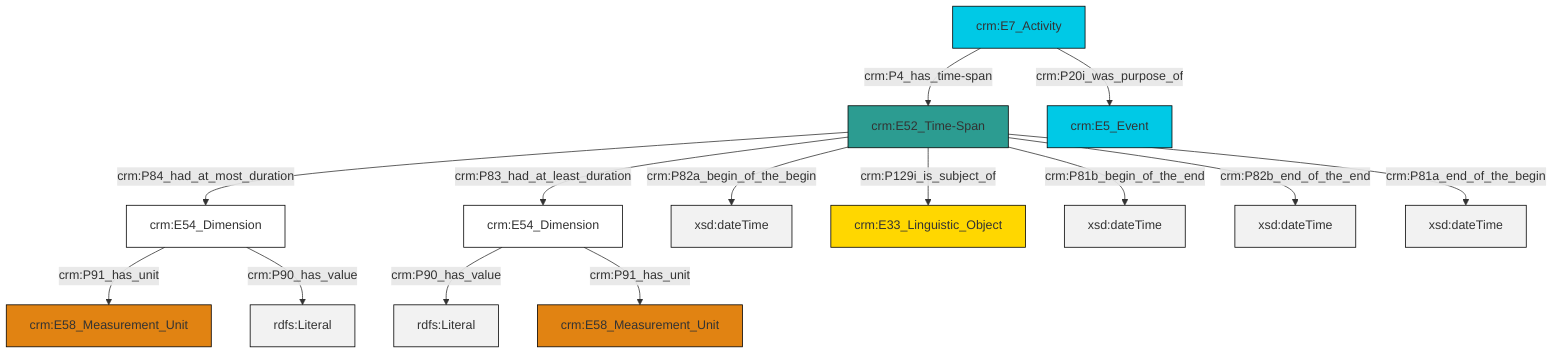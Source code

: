 graph TD
classDef Literal fill:#f2f2f2,stroke:#000000;
classDef CRM_Entity fill:#FFFFFF,stroke:#000000;
classDef Temporal_Entity fill:#00C9E6, stroke:#000000;
classDef Type fill:#E18312, stroke:#000000;
classDef Time-Span fill:#2C9C91, stroke:#000000;
classDef Appellation fill:#FFEB7F, stroke:#000000;
classDef Place fill:#008836, stroke:#000000;
classDef Persistent_Item fill:#B266B2, stroke:#000000;
classDef Conceptual_Object fill:#FFD700, stroke:#000000;
classDef Physical_Thing fill:#D2B48C, stroke:#000000;
classDef Actor fill:#f58aad, stroke:#000000;
classDef PC_Classes fill:#4ce600, stroke:#000000;
classDef Multi fill:#cccccc,stroke:#000000;

0["crm:E54_Dimension"]:::CRM_Entity -->|crm:P91_has_unit| 1["crm:E58_Measurement_Unit"]:::Type
0["crm:E54_Dimension"]:::CRM_Entity -->|crm:P90_has_value| 2[rdfs:Literal]:::Literal
3["crm:E7_Activity"]:::Temporal_Entity -->|crm:P4_has_time-span| 4["crm:E52_Time-Span"]:::Time-Span
5["crm:E54_Dimension"]:::CRM_Entity -->|crm:P90_has_value| 6[rdfs:Literal]:::Literal
4["crm:E52_Time-Span"]:::Time-Span -->|crm:P82a_begin_of_the_begin| 10[xsd:dateTime]:::Literal
4["crm:E52_Time-Span"]:::Time-Span -->|crm:P129i_is_subject_of| 13["crm:E33_Linguistic_Object"]:::Conceptual_Object
4["crm:E52_Time-Span"]:::Time-Span -->|crm:P81b_begin_of_the_end| 16[xsd:dateTime]:::Literal
4["crm:E52_Time-Span"]:::Time-Span -->|crm:P84_had_at_most_duration| 0["crm:E54_Dimension"]:::CRM_Entity
4["crm:E52_Time-Span"]:::Time-Span -->|crm:P82b_end_of_the_end| 17[xsd:dateTime]:::Literal
5["crm:E54_Dimension"]:::CRM_Entity -->|crm:P91_has_unit| 14["crm:E58_Measurement_Unit"]:::Type
3["crm:E7_Activity"]:::Temporal_Entity -->|crm:P20i_was_purpose_of| 11["crm:E5_Event"]:::Temporal_Entity
4["crm:E52_Time-Span"]:::Time-Span -->|crm:P83_had_at_least_duration| 5["crm:E54_Dimension"]:::CRM_Entity
4["crm:E52_Time-Span"]:::Time-Span -->|crm:P81a_end_of_the_begin| 21[xsd:dateTime]:::Literal